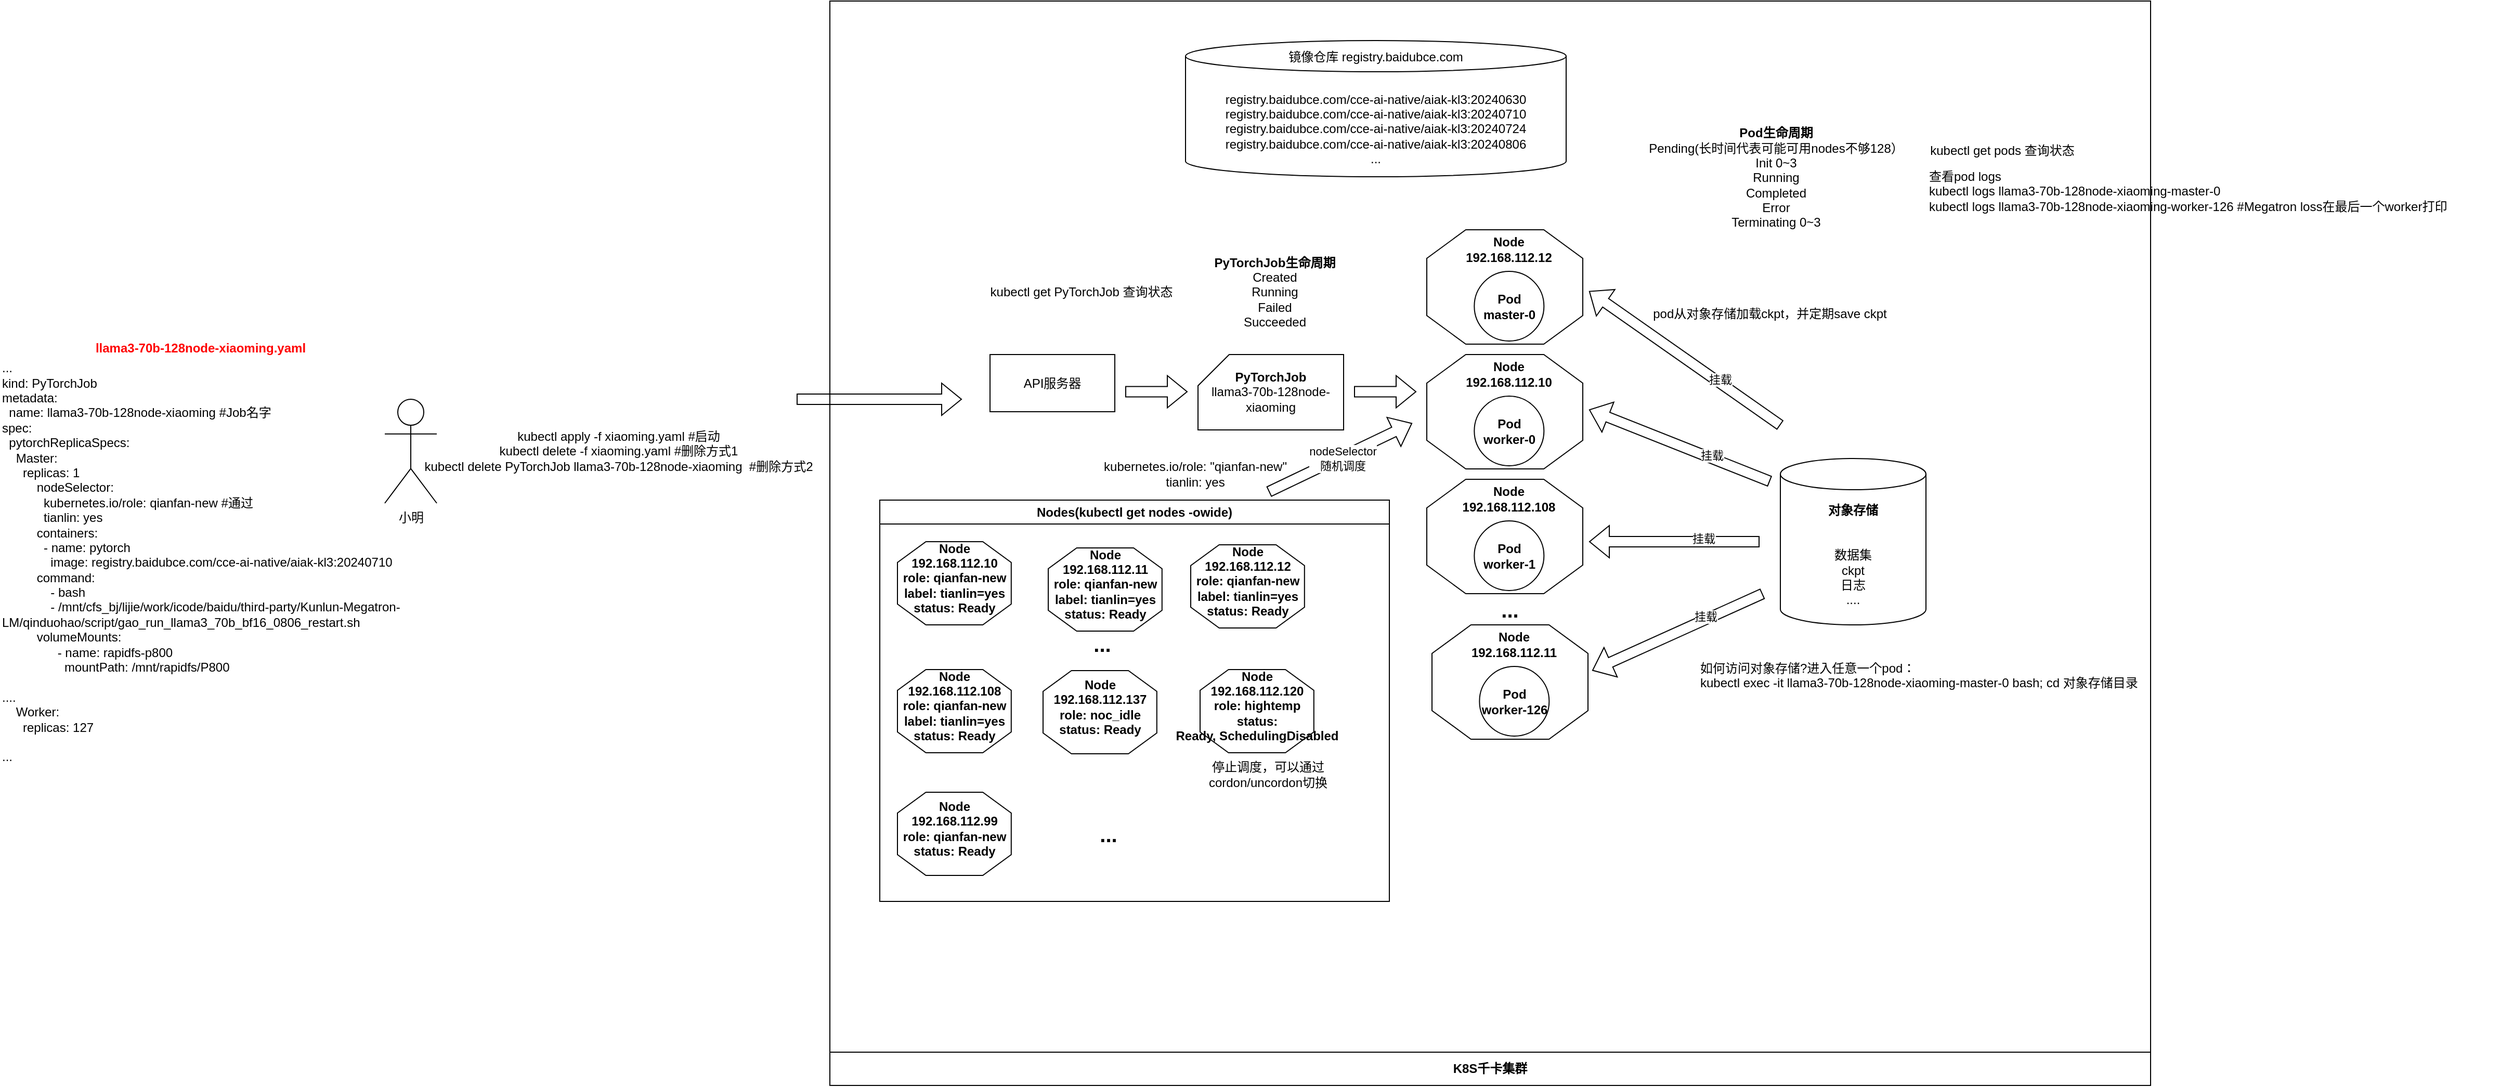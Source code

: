 <mxfile version="24.7.7">
  <diagram name="第 1 页" id="JENwh_ecXETzRXdGQSSy">
    <mxGraphModel dx="2555" dy="2012" grid="0" gridSize="10" guides="1" tooltips="1" connect="1" arrows="1" fold="1" page="1" pageScale="1" pageWidth="827" pageHeight="1169" math="0" shadow="0">
      <root>
        <mxCell id="0" />
        <mxCell id="1" parent="0" />
        <mxCell id="48Nk2eateA9YyvYsNSkh-6" value="&lt;div&gt;...&lt;/div&gt;&lt;div&gt;kind: PyTorchJob&lt;/div&gt;&lt;div&gt;metadata:&lt;br&gt;&lt;/div&gt;&lt;div&gt;&amp;nbsp;&amp;nbsp;name:&amp;nbsp;&lt;span style=&quot;text-align: center; background-color: initial;&quot;&gt;llama3-70b-128node-xiaoming #Job名字&lt;/span&gt;&lt;/div&gt;&lt;div&gt;spec:&lt;/div&gt;&lt;div&gt;&amp;nbsp; pytorchReplicaSpecs:&lt;/div&gt;&lt;div&gt;&amp;nbsp; &amp;nbsp; Master:&lt;/div&gt;&lt;div&gt;&amp;nbsp; &amp;nbsp; &amp;nbsp; replicas: 1&lt;/div&gt;&lt;div&gt;&amp;nbsp; &amp;nbsp; &amp;nbsp;&amp;nbsp;&lt;span style=&quot;background-color: initial;&quot;&gt;&amp;nbsp; &amp;nbsp; nodeSelector:&lt;/span&gt;&lt;/div&gt;&lt;div&gt;&amp;nbsp; &amp;nbsp; &amp;nbsp; &amp;nbsp; &amp;nbsp; &amp;nbsp; kubernetes.io/role: qianfan-new #通过&lt;/div&gt;&lt;div&gt;&lt;span style=&quot;white-space: pre;&quot;&gt;&#x9;&lt;/span&gt;&amp;nbsp; &amp;nbsp;&amp;nbsp;&lt;span style=&quot;text-align: center; background-color: initial;&quot;&gt;tianlin: yes&lt;/span&gt;&lt;br&gt;&lt;/div&gt;&lt;div&gt;&amp;nbsp; &amp;nbsp; &amp;nbsp; &amp;nbsp; &amp;nbsp;&amp;nbsp;&lt;span style=&quot;background-color: initial;&quot;&gt;containers:&lt;/span&gt;&lt;/div&gt;&lt;div&gt;&amp;nbsp; &amp;nbsp; &amp;nbsp; &amp;nbsp; &amp;nbsp; &amp;nbsp; - name: pytorch&lt;/div&gt;&lt;div&gt;&amp;nbsp; &amp;nbsp; &amp;nbsp; &amp;nbsp; &amp;nbsp; &amp;nbsp; &amp;nbsp; image: registry.baidubce.com/cce-ai-native/aiak-kl3:20240710&lt;/div&gt;&lt;div&gt;&lt;div&gt;&amp;nbsp; &amp;nbsp; &amp;nbsp; &amp;nbsp; &amp;nbsp; command:&lt;/div&gt;&lt;div&gt;&amp;nbsp; &amp;nbsp; &amp;nbsp; &amp;nbsp; &amp;nbsp; &amp;nbsp; &amp;nbsp; - bash&lt;/div&gt;&lt;div&gt;&amp;nbsp; &amp;nbsp; &amp;nbsp; &amp;nbsp; &amp;nbsp; &amp;nbsp; &amp;nbsp; - /mnt/cfs_bj/lijie/work/icode/baidu/third-party/Kunlun-Megatron-LM/qinduohao/script/gao_run_llama3_70b_bf16_0806_restart.sh&lt;/div&gt;&lt;/div&gt;&lt;div&gt;&lt;div&gt;&amp;nbsp; &amp;nbsp; &amp;nbsp; &amp;nbsp; &amp;nbsp; volumeMounts:&lt;/div&gt;&lt;div&gt;&amp;nbsp; &amp;nbsp; &amp;nbsp; &amp;nbsp; &amp;nbsp; &amp;nbsp; &amp;nbsp; &amp;nbsp; - name: rapidfs-p800&lt;/div&gt;&lt;div&gt;&amp;nbsp; &amp;nbsp; &amp;nbsp; &amp;nbsp; &amp;nbsp; &amp;nbsp; &amp;nbsp; &amp;nbsp; &amp;nbsp; mountPath: /mnt/rapidfs/P800&lt;/div&gt;&lt;/div&gt;&lt;div&gt;&lt;br&gt;&lt;/div&gt;&lt;div&gt;....&lt;/div&gt;&lt;div&gt;&lt;div&gt;&amp;nbsp; &amp;nbsp; Worker:&lt;/div&gt;&lt;div&gt;&amp;nbsp; &amp;nbsp; &amp;nbsp; replicas: 127&lt;/div&gt;&lt;div&gt;&amp;nbsp; &amp;nbsp; &amp;nbsp;&amp;nbsp;&lt;/div&gt;&lt;/div&gt;&lt;div&gt;...&lt;/div&gt;" style="text;html=1;align=left;verticalAlign=middle;whiteSpace=wrap;rounded=0;" parent="1" vertex="1">
          <mxGeometry x="-440" y="22" width="440" height="410" as="geometry" />
        </mxCell>
        <mxCell id="48Nk2eateA9YyvYsNSkh-7" value="llama3-70b-128node-xiaoming.yaml" style="text;html=1;align=center;verticalAlign=middle;whiteSpace=wrap;rounded=0;fontColor=#FF0303;fontStyle=1" parent="1" vertex="1">
          <mxGeometry x="-362" y="6" width="230" height="30" as="geometry" />
        </mxCell>
        <mxCell id="48Nk2eateA9YyvYsNSkh-9" value="kubectl apply -f xiaoming.yaml #启动&lt;div&gt;kubectl delete -f xiaoming.yaml #删除方式1&lt;/div&gt;&lt;div&gt;kubectl delete PyTorchJob&amp;nbsp;&lt;span style=&quot;background-color: initial;&quot;&gt;llama3-70b-128node-xiaoming&lt;/span&gt;&lt;span style=&quot;background-color: initial;&quot;&gt;&amp;nbsp;&amp;nbsp;#删除方式2&lt;/span&gt;&lt;/div&gt;" style="text;html=1;align=center;verticalAlign=middle;whiteSpace=wrap;rounded=0;" parent="1" vertex="1">
          <mxGeometry x="-40" y="110" width="390" height="20" as="geometry" />
        </mxCell>
        <mxCell id="48Nk2eateA9YyvYsNSkh-10" value="K8S千卡集群" style="swimlane;whiteSpace=wrap;html=1;direction=west;startSize=32;" parent="1" vertex="1">
          <mxGeometry x="358" y="-313" width="1270" height="1043" as="geometry" />
        </mxCell>
        <mxCell id="48Nk2eateA9YyvYsNSkh-80" value="如何访问对象存储?进入任意一个pod：&#xa;kubectl exec -it llama3-70b-128node-xiaoming-master-0 bash; cd 对象存储目录" style="text;whiteSpace=wrap;" parent="48Nk2eateA9YyvYsNSkh-10" vertex="1">
          <mxGeometry x="835" y="628" width="550" height="30" as="geometry" />
        </mxCell>
        <mxCell id="48Nk2eateA9YyvYsNSkh-48" value="" style="group" parent="48Nk2eateA9YyvYsNSkh-10" vertex="1" connectable="0">
          <mxGeometry x="574" y="220" width="150" height="110" as="geometry" />
        </mxCell>
        <mxCell id="48Nk2eateA9YyvYsNSkh-49" value="" style="verticalLabelPosition=bottom;verticalAlign=top;html=1;shape=mxgraph.basic.polygon;polyCoords=[[0.25,0],[0.75,0],[1,0.25],[1,0.75],[0.75,1],[0.25,1],[0,0.75],[0,0.25]];polyline=0;" parent="48Nk2eateA9YyvYsNSkh-48" vertex="1">
          <mxGeometry width="150" height="110.0" as="geometry" />
        </mxCell>
        <mxCell id="48Nk2eateA9YyvYsNSkh-50" value="Node&lt;div&gt;192.168.112.12&lt;/div&gt;&lt;div&gt;&lt;br&gt;&lt;/div&gt;&lt;div&gt;&lt;br&gt;&lt;/div&gt;&lt;div&gt;&lt;br&gt;&lt;/div&gt;&lt;div&gt;&lt;br&gt;&lt;/div&gt;&lt;div&gt;&lt;br&gt;&lt;/div&gt;" style="text;html=1;align=center;verticalAlign=middle;whiteSpace=wrap;rounded=0;fontStyle=1" parent="48Nk2eateA9YyvYsNSkh-48" vertex="1">
          <mxGeometry x="25" y="22" width="108.333" height="66" as="geometry" />
        </mxCell>
        <mxCell id="48Nk2eateA9YyvYsNSkh-15" value="&lt;b&gt;Pod&lt;/b&gt;&lt;div&gt;&lt;b&gt;master-0&lt;/b&gt;&lt;/div&gt;" style="ellipse;whiteSpace=wrap;html=1;aspect=fixed;" parent="48Nk2eateA9YyvYsNSkh-48" vertex="1">
          <mxGeometry x="45.67" y="40" width="67" height="67" as="geometry" />
        </mxCell>
        <mxCell id="48Nk2eateA9YyvYsNSkh-12" value="API服务器" style="rounded=0;whiteSpace=wrap;html=1;" parent="48Nk2eateA9YyvYsNSkh-10" vertex="1">
          <mxGeometry x="154" y="340" width="120" height="55" as="geometry" />
        </mxCell>
        <mxCell id="48Nk2eateA9YyvYsNSkh-13" value="&lt;b&gt;PyTorchJob&lt;/b&gt;&lt;div&gt;llama3-70b-128node-xiaoming&lt;br&gt;&lt;/div&gt;" style="shape=card;whiteSpace=wrap;html=1;" parent="48Nk2eateA9YyvYsNSkh-10" vertex="1">
          <mxGeometry x="354" y="340" width="140" height="72.5" as="geometry" />
        </mxCell>
        <mxCell id="48Nk2eateA9YyvYsNSkh-23" value="..." style="text;html=1;align=center;verticalAlign=middle;whiteSpace=wrap;rounded=0;fontSize=20;fontStyle=1" parent="48Nk2eateA9YyvYsNSkh-10" vertex="1">
          <mxGeometry x="624" y="570" width="60" height="30" as="geometry" />
        </mxCell>
        <mxCell id="48Nk2eateA9YyvYsNSkh-38" value="Nodes(kubectl get nodes -owide)" style="swimlane;whiteSpace=wrap;html=1;" parent="48Nk2eateA9YyvYsNSkh-10" vertex="1">
          <mxGeometry x="48" y="480" width="490" height="386" as="geometry" />
        </mxCell>
        <mxCell id="LwYmsq861Xcj32AT4gmF-25" value="" style="group" vertex="1" connectable="0" parent="48Nk2eateA9YyvYsNSkh-38">
          <mxGeometry x="17" y="40" width="182" height="80" as="geometry" />
        </mxCell>
        <mxCell id="LwYmsq861Xcj32AT4gmF-26" value="" style="verticalLabelPosition=bottom;verticalAlign=top;html=1;shape=mxgraph.basic.polygon;polyCoords=[[0.25,0],[0.75,0],[1,0.25],[1,0.75],[0.75,1],[0.25,1],[0,0.75],[0,0.25]];polyline=0;" vertex="1" parent="LwYmsq861Xcj32AT4gmF-25">
          <mxGeometry width="109.399" height="80" as="geometry" />
        </mxCell>
        <mxCell id="LwYmsq861Xcj32AT4gmF-27" value="Node&lt;div&gt;192.168.112.10&lt;/div&gt;&lt;div&gt;role: qianfan-new&lt;/div&gt;&lt;div&gt;label: tianlin=yes&lt;br&gt;&lt;/div&gt;&lt;div&gt;status: Ready&lt;/div&gt;" style="text;html=1;align=center;verticalAlign=middle;whiteSpace=wrap;rounded=0;fontStyle=1" vertex="1" parent="LwYmsq861Xcj32AT4gmF-25">
          <mxGeometry x="-24.406" y="16" width="158.211" height="37.47" as="geometry" />
        </mxCell>
        <mxCell id="LwYmsq861Xcj32AT4gmF-39" value="" style="group" vertex="1" connectable="0" parent="48Nk2eateA9YyvYsNSkh-38">
          <mxGeometry x="299" y="43" width="182" height="80" as="geometry" />
        </mxCell>
        <mxCell id="LwYmsq861Xcj32AT4gmF-40" value="" style="verticalLabelPosition=bottom;verticalAlign=top;html=1;shape=mxgraph.basic.polygon;polyCoords=[[0.25,0],[0.75,0],[1,0.25],[1,0.75],[0.75,1],[0.25,1],[0,0.75],[0,0.25]];polyline=0;" vertex="1" parent="LwYmsq861Xcj32AT4gmF-39">
          <mxGeometry width="109.399" height="80" as="geometry" />
        </mxCell>
        <mxCell id="LwYmsq861Xcj32AT4gmF-41" value="Node&lt;div&gt;192.168.112.12&lt;/div&gt;&lt;div&gt;role: qianfan-new&lt;/div&gt;&lt;div&gt;label: tianlin=yes&lt;br&gt;&lt;/div&gt;&lt;div&gt;status: Ready&lt;/div&gt;" style="text;html=1;align=center;verticalAlign=middle;whiteSpace=wrap;rounded=0;fontStyle=1" vertex="1" parent="LwYmsq861Xcj32AT4gmF-39">
          <mxGeometry x="-24.406" y="16" width="158.211" height="37.47" as="geometry" />
        </mxCell>
        <mxCell id="LwYmsq861Xcj32AT4gmF-42" value="" style="group" vertex="1" connectable="0" parent="48Nk2eateA9YyvYsNSkh-38">
          <mxGeometry x="17" y="163" width="182" height="80" as="geometry" />
        </mxCell>
        <mxCell id="LwYmsq861Xcj32AT4gmF-43" value="" style="verticalLabelPosition=bottom;verticalAlign=top;html=1;shape=mxgraph.basic.polygon;polyCoords=[[0.25,0],[0.75,0],[1,0.25],[1,0.75],[0.75,1],[0.25,1],[0,0.75],[0,0.25]];polyline=0;" vertex="1" parent="LwYmsq861Xcj32AT4gmF-42">
          <mxGeometry width="109.399" height="80" as="geometry" />
        </mxCell>
        <mxCell id="LwYmsq861Xcj32AT4gmF-44" value="Node&lt;div&gt;192.168.112.108&lt;/div&gt;&lt;div&gt;role: qianfan-new&lt;/div&gt;&lt;div&gt;label: tianlin=yes&lt;br&gt;&lt;/div&gt;&lt;div&gt;status: Ready&lt;/div&gt;" style="text;html=1;align=center;verticalAlign=middle;whiteSpace=wrap;rounded=0;fontStyle=1" vertex="1" parent="LwYmsq861Xcj32AT4gmF-42">
          <mxGeometry x="-24.406" y="16" width="158.211" height="37.47" as="geometry" />
        </mxCell>
        <mxCell id="LwYmsq861Xcj32AT4gmF-45" value="" style="group" vertex="1" connectable="0" parent="48Nk2eateA9YyvYsNSkh-38">
          <mxGeometry x="157" y="164" width="182" height="80" as="geometry" />
        </mxCell>
        <mxCell id="LwYmsq861Xcj32AT4gmF-46" value="" style="verticalLabelPosition=bottom;verticalAlign=top;html=1;shape=mxgraph.basic.polygon;polyCoords=[[0.25,0],[0.75,0],[1,0.25],[1,0.75],[0.75,1],[0.25,1],[0,0.75],[0,0.25]];polyline=0;" vertex="1" parent="LwYmsq861Xcj32AT4gmF-45">
          <mxGeometry width="109.399" height="80" as="geometry" />
        </mxCell>
        <mxCell id="LwYmsq861Xcj32AT4gmF-47" value="Node&lt;div&gt;192.168.112.137&lt;/div&gt;&lt;div&gt;role: noc_idle&lt;/div&gt;&lt;div&gt;status: Ready&lt;/div&gt;" style="text;html=1;align=center;verticalAlign=middle;whiteSpace=wrap;rounded=0;fontStyle=1" vertex="1" parent="LwYmsq861Xcj32AT4gmF-45">
          <mxGeometry x="-24.406" y="16" width="158.211" height="37.47" as="geometry" />
        </mxCell>
        <mxCell id="LwYmsq861Xcj32AT4gmF-48" value="" style="group" vertex="1" connectable="0" parent="48Nk2eateA9YyvYsNSkh-38">
          <mxGeometry x="308" y="163" width="182" height="80" as="geometry" />
        </mxCell>
        <mxCell id="LwYmsq861Xcj32AT4gmF-49" value="" style="verticalLabelPosition=bottom;verticalAlign=top;html=1;shape=mxgraph.basic.polygon;polyCoords=[[0.25,0],[0.75,0],[1,0.25],[1,0.75],[0.75,1],[0.25,1],[0,0.75],[0,0.25]];polyline=0;" vertex="1" parent="LwYmsq861Xcj32AT4gmF-48">
          <mxGeometry width="109.399" height="80" as="geometry" />
        </mxCell>
        <mxCell id="LwYmsq861Xcj32AT4gmF-50" value="Node&lt;div&gt;192.168.112.120&lt;/div&gt;&lt;div&gt;role:&amp;nbsp;hightemp&lt;/div&gt;&lt;div&gt;status: Ready,&amp;nbsp;SchedulingDisabled&lt;/div&gt;" style="text;html=1;align=center;verticalAlign=middle;whiteSpace=wrap;rounded=0;fontStyle=1" vertex="1" parent="LwYmsq861Xcj32AT4gmF-48">
          <mxGeometry x="-24.406" y="16" width="158.211" height="37.47" as="geometry" />
        </mxCell>
        <mxCell id="48Nk2eateA9YyvYsNSkh-35" value="..." style="text;html=1;align=center;verticalAlign=middle;whiteSpace=wrap;rounded=0;fontSize=20;fontStyle=1" parent="48Nk2eateA9YyvYsNSkh-38" vertex="1">
          <mxGeometry x="184" y="123" width="60" height="30" as="geometry" />
        </mxCell>
        <mxCell id="LwYmsq861Xcj32AT4gmF-51" value="..." style="text;html=1;align=center;verticalAlign=middle;whiteSpace=wrap;rounded=0;fontSize=20;fontStyle=1" vertex="1" parent="48Nk2eateA9YyvYsNSkh-38">
          <mxGeometry x="190" y="306" width="60" height="30" as="geometry" />
        </mxCell>
        <mxCell id="LwYmsq861Xcj32AT4gmF-54" value="停止调度，可以通过cordon/uncordon切换" style="text;html=1;align=center;verticalAlign=middle;whiteSpace=wrap;rounded=0;" vertex="1" parent="48Nk2eateA9YyvYsNSkh-38">
          <mxGeometry x="304" y="250" width="139" height="28" as="geometry" />
        </mxCell>
        <mxCell id="LwYmsq861Xcj32AT4gmF-56" value="" style="group" vertex="1" connectable="0" parent="48Nk2eateA9YyvYsNSkh-38">
          <mxGeometry x="17" y="281" width="182" height="80" as="geometry" />
        </mxCell>
        <mxCell id="LwYmsq861Xcj32AT4gmF-57" value="" style="verticalLabelPosition=bottom;verticalAlign=top;html=1;shape=mxgraph.basic.polygon;polyCoords=[[0.25,0],[0.75,0],[1,0.25],[1,0.75],[0.75,1],[0.25,1],[0,0.75],[0,0.25]];polyline=0;" vertex="1" parent="LwYmsq861Xcj32AT4gmF-56">
          <mxGeometry width="109.399" height="80" as="geometry" />
        </mxCell>
        <mxCell id="LwYmsq861Xcj32AT4gmF-58" value="Node&lt;div&gt;192.168.112.99&lt;/div&gt;&lt;div&gt;role: qianfan-new&lt;/div&gt;&lt;div&gt;status: Ready&lt;/div&gt;" style="text;html=1;align=center;verticalAlign=middle;whiteSpace=wrap;rounded=0;fontStyle=1" vertex="1" parent="LwYmsq861Xcj32AT4gmF-56">
          <mxGeometry x="-24.406" y="16" width="158.211" height="37.47" as="geometry" />
        </mxCell>
        <mxCell id="LwYmsq861Xcj32AT4gmF-36" value="" style="group" vertex="1" connectable="0" parent="48Nk2eateA9YyvYsNSkh-38">
          <mxGeometry x="162" y="46" width="182" height="80" as="geometry" />
        </mxCell>
        <mxCell id="LwYmsq861Xcj32AT4gmF-37" value="" style="verticalLabelPosition=bottom;verticalAlign=top;html=1;shape=mxgraph.basic.polygon;polyCoords=[[0.25,0],[0.75,0],[1,0.25],[1,0.75],[0.75,1],[0.25,1],[0,0.75],[0,0.25]];polyline=0;" vertex="1" parent="LwYmsq861Xcj32AT4gmF-36">
          <mxGeometry width="109.399" height="80" as="geometry" />
        </mxCell>
        <mxCell id="LwYmsq861Xcj32AT4gmF-38" value="Node&lt;div&gt;192.168.112.11&lt;/div&gt;&lt;div&gt;role: qianfan-new&lt;/div&gt;&lt;div&gt;label: tianlin=yes&lt;/div&gt;&lt;div&gt;status: Ready&lt;/div&gt;" style="text;html=1;align=center;verticalAlign=middle;whiteSpace=wrap;rounded=0;fontStyle=1" vertex="1" parent="LwYmsq861Xcj32AT4gmF-36">
          <mxGeometry x="-24.406" y="16" width="158.211" height="37.47" as="geometry" />
        </mxCell>
        <mxCell id="48Nk2eateA9YyvYsNSkh-39" value="" style="shape=flexArrow;endArrow=classic;html=1;rounded=0;" parent="48Nk2eateA9YyvYsNSkh-38" edge="1">
          <mxGeometry width="50" height="50" relative="1" as="geometry">
            <mxPoint x="374" y="-8" as="sourcePoint" />
            <mxPoint x="512" y="-74" as="targetPoint" />
          </mxGeometry>
        </mxCell>
        <mxCell id="48Nk2eateA9YyvYsNSkh-40" value="nodeSelector&lt;div&gt;随机调度&lt;/div&gt;" style="edgeLabel;html=1;align=center;verticalAlign=middle;resizable=0;points=[];" parent="48Nk2eateA9YyvYsNSkh-39" vertex="1" connectable="0">
          <mxGeometry x="0.015" y="-1" relative="1" as="geometry">
            <mxPoint as="offset" />
          </mxGeometry>
        </mxCell>
        <mxCell id="48Nk2eateA9YyvYsNSkh-52" value="" style="group" parent="48Nk2eateA9YyvYsNSkh-10" vertex="1" connectable="0">
          <mxGeometry x="574" y="340" width="150" height="110" as="geometry" />
        </mxCell>
        <mxCell id="48Nk2eateA9YyvYsNSkh-53" value="" style="verticalLabelPosition=bottom;verticalAlign=top;html=1;shape=mxgraph.basic.polygon;polyCoords=[[0.25,0],[0.75,0],[1,0.25],[1,0.75],[0.75,1],[0.25,1],[0,0.75],[0,0.25]];polyline=0;" parent="48Nk2eateA9YyvYsNSkh-52" vertex="1">
          <mxGeometry width="150" height="110.0" as="geometry" />
        </mxCell>
        <mxCell id="48Nk2eateA9YyvYsNSkh-54" value="Node&lt;div&gt;192.168.112.10&lt;/div&gt;&lt;div&gt;&lt;br&gt;&lt;/div&gt;&lt;div&gt;&lt;br&gt;&lt;/div&gt;&lt;div&gt;&lt;br&gt;&lt;/div&gt;&lt;div&gt;&lt;br&gt;&lt;/div&gt;&lt;div&gt;&lt;br&gt;&lt;/div&gt;" style="text;html=1;align=center;verticalAlign=middle;whiteSpace=wrap;rounded=0;fontStyle=1" parent="48Nk2eateA9YyvYsNSkh-52" vertex="1">
          <mxGeometry x="25" y="22" width="108.333" height="66" as="geometry" />
        </mxCell>
        <mxCell id="48Nk2eateA9YyvYsNSkh-55" value="&lt;b&gt;Pod&lt;/b&gt;&lt;div&gt;&lt;b&gt;worker-0&lt;/b&gt;&lt;/div&gt;" style="ellipse;whiteSpace=wrap;html=1;aspect=fixed;" parent="48Nk2eateA9YyvYsNSkh-52" vertex="1">
          <mxGeometry x="45.67" y="40" width="67" height="67" as="geometry" />
        </mxCell>
        <mxCell id="48Nk2eateA9YyvYsNSkh-56" value="" style="group" parent="48Nk2eateA9YyvYsNSkh-10" vertex="1" connectable="0">
          <mxGeometry x="574" y="460" width="150" height="110" as="geometry" />
        </mxCell>
        <mxCell id="48Nk2eateA9YyvYsNSkh-57" value="" style="verticalLabelPosition=bottom;verticalAlign=top;html=1;shape=mxgraph.basic.polygon;polyCoords=[[0.25,0],[0.75,0],[1,0.25],[1,0.75],[0.75,1],[0.25,1],[0,0.75],[0,0.25]];polyline=0;" parent="48Nk2eateA9YyvYsNSkh-56" vertex="1">
          <mxGeometry width="150" height="110.0" as="geometry" />
        </mxCell>
        <mxCell id="48Nk2eateA9YyvYsNSkh-58" value="Node&lt;div&gt;192.168.112.108&lt;/div&gt;&lt;div&gt;&lt;br&gt;&lt;/div&gt;&lt;div&gt;&lt;br&gt;&lt;/div&gt;&lt;div&gt;&lt;br&gt;&lt;/div&gt;&lt;div&gt;&lt;br&gt;&lt;/div&gt;&lt;div&gt;&lt;br&gt;&lt;/div&gt;" style="text;html=1;align=center;verticalAlign=middle;whiteSpace=wrap;rounded=0;fontStyle=1" parent="48Nk2eateA9YyvYsNSkh-56" vertex="1">
          <mxGeometry x="25" y="22" width="108.333" height="66" as="geometry" />
        </mxCell>
        <mxCell id="48Nk2eateA9YyvYsNSkh-59" value="&lt;b&gt;Pod&lt;/b&gt;&lt;div&gt;&lt;b&gt;worker-1&lt;/b&gt;&lt;/div&gt;" style="ellipse;whiteSpace=wrap;html=1;aspect=fixed;" parent="48Nk2eateA9YyvYsNSkh-56" vertex="1">
          <mxGeometry x="45.67" y="40" width="67" height="67" as="geometry" />
        </mxCell>
        <mxCell id="48Nk2eateA9YyvYsNSkh-60" value="" style="group" parent="48Nk2eateA9YyvYsNSkh-10" vertex="1" connectable="0">
          <mxGeometry x="579" y="600" width="150" height="110" as="geometry" />
        </mxCell>
        <mxCell id="48Nk2eateA9YyvYsNSkh-61" value="" style="verticalLabelPosition=bottom;verticalAlign=top;html=1;shape=mxgraph.basic.polygon;polyCoords=[[0.25,0],[0.75,0],[1,0.25],[1,0.75],[0.75,1],[0.25,1],[0,0.75],[0,0.25]];polyline=0;" parent="48Nk2eateA9YyvYsNSkh-60" vertex="1">
          <mxGeometry width="150" height="110.0" as="geometry" />
        </mxCell>
        <mxCell id="48Nk2eateA9YyvYsNSkh-62" value="Node&lt;div&gt;192.168.112.11&lt;/div&gt;&lt;div&gt;&lt;br&gt;&lt;/div&gt;&lt;div&gt;&lt;br&gt;&lt;/div&gt;&lt;div&gt;&lt;br&gt;&lt;/div&gt;&lt;div&gt;&lt;br&gt;&lt;/div&gt;&lt;div&gt;&lt;br&gt;&lt;/div&gt;" style="text;html=1;align=center;verticalAlign=middle;whiteSpace=wrap;rounded=0;fontStyle=1" parent="48Nk2eateA9YyvYsNSkh-60" vertex="1">
          <mxGeometry x="25" y="22" width="108.333" height="66" as="geometry" />
        </mxCell>
        <mxCell id="48Nk2eateA9YyvYsNSkh-63" value="&lt;b&gt;Pod&lt;/b&gt;&lt;div&gt;&lt;b&gt;worker-126&lt;/b&gt;&lt;/div&gt;" style="ellipse;whiteSpace=wrap;html=1;aspect=fixed;" parent="48Nk2eateA9YyvYsNSkh-60" vertex="1">
          <mxGeometry x="45.67" y="40" width="67" height="67" as="geometry" />
        </mxCell>
        <mxCell id="48Nk2eateA9YyvYsNSkh-65" value="&lt;b&gt;对象存储&lt;/b&gt;&lt;div&gt;&lt;br&gt;&lt;/div&gt;&lt;div&gt;&lt;br&gt;&lt;div&gt;数据集&lt;/div&gt;&lt;div&gt;ckpt&lt;/div&gt;&lt;div&gt;日志&lt;/div&gt;&lt;div&gt;....&lt;/div&gt;&lt;/div&gt;" style="shape=cylinder3;whiteSpace=wrap;html=1;boundedLbl=1;backgroundOutline=1;size=15;" parent="48Nk2eateA9YyvYsNSkh-10" vertex="1">
          <mxGeometry x="914" y="440" width="140" height="160" as="geometry" />
        </mxCell>
        <mxCell id="48Nk2eateA9YyvYsNSkh-66" value="" style="shape=flexArrow;endArrow=classic;html=1;rounded=0;" parent="48Nk2eateA9YyvYsNSkh-10" edge="1">
          <mxGeometry width="50" height="50" relative="1" as="geometry">
            <mxPoint x="894" y="520" as="sourcePoint" />
            <mxPoint x="730" y="520" as="targetPoint" />
          </mxGeometry>
        </mxCell>
        <mxCell id="48Nk2eateA9YyvYsNSkh-67" value="挂载" style="edgeLabel;html=1;align=center;verticalAlign=middle;resizable=0;points=[];" parent="48Nk2eateA9YyvYsNSkh-66" vertex="1" connectable="0">
          <mxGeometry x="-0.344" y="-3" relative="1" as="geometry">
            <mxPoint as="offset" />
          </mxGeometry>
        </mxCell>
        <mxCell id="48Nk2eateA9YyvYsNSkh-68" value="&lt;b&gt;Pod生命周期&lt;/b&gt;&lt;div&gt;&lt;div&gt;Pending(长时间代表可能可用nodes不够128）&lt;/div&gt;&lt;div&gt;&lt;div&gt;Init 0~3&lt;/div&gt;&lt;div&gt;&lt;span style=&quot;background-color: initial;&quot;&gt;Running&lt;/span&gt;&lt;br&gt;&lt;/div&gt;&lt;div&gt;Completed&lt;/div&gt;&lt;div&gt;Error&lt;/div&gt;&lt;div&gt;Terminating 0~3&lt;/div&gt;&lt;/div&gt;&lt;/div&gt;" style="text;html=1;align=center;verticalAlign=middle;whiteSpace=wrap;rounded=0;" parent="48Nk2eateA9YyvYsNSkh-10" vertex="1">
          <mxGeometry x="780" y="120" width="260" height="100" as="geometry" />
        </mxCell>
        <mxCell id="48Nk2eateA9YyvYsNSkh-69" value="&lt;b&gt;PyTorchJob生命周期&lt;/b&gt;&lt;div&gt;&lt;div&gt;Created&lt;/div&gt;&lt;div&gt;Running&lt;/div&gt;&lt;div&gt;Failed&lt;/div&gt;&lt;div&gt;Succeeded&lt;/div&gt;&lt;/div&gt;" style="text;html=1;align=center;verticalAlign=middle;whiteSpace=wrap;rounded=0;" parent="48Nk2eateA9YyvYsNSkh-10" vertex="1">
          <mxGeometry x="364" y="230" width="128" height="100" as="geometry" />
        </mxCell>
        <mxCell id="48Nk2eateA9YyvYsNSkh-89" value="" style="shape=flexArrow;endArrow=classic;html=1;rounded=0;" parent="48Nk2eateA9YyvYsNSkh-10" edge="1">
          <mxGeometry width="50" height="50" relative="1" as="geometry">
            <mxPoint x="284" y="375.75" as="sourcePoint" />
            <mxPoint x="344" y="375.75" as="targetPoint" />
          </mxGeometry>
        </mxCell>
        <mxCell id="48Nk2eateA9YyvYsNSkh-91" value="" style="shape=flexArrow;endArrow=classic;html=1;rounded=0;" parent="48Nk2eateA9YyvYsNSkh-10" edge="1">
          <mxGeometry width="50" height="50" relative="1" as="geometry">
            <mxPoint x="504" y="375.75" as="sourcePoint" />
            <mxPoint x="564" y="375.75" as="targetPoint" />
          </mxGeometry>
        </mxCell>
        <mxCell id="48Nk2eateA9YyvYsNSkh-87" value="" style="shape=flexArrow;endArrow=classic;html=1;rounded=0;" parent="48Nk2eateA9YyvYsNSkh-10" edge="1">
          <mxGeometry width="50" height="50" relative="1" as="geometry">
            <mxPoint x="-32" y="383" as="sourcePoint" />
            <mxPoint x="127" y="383" as="targetPoint" />
          </mxGeometry>
        </mxCell>
        <mxCell id="LwYmsq861Xcj32AT4gmF-4" value="" style="group" vertex="1" connectable="0" parent="48Nk2eateA9YyvYsNSkh-10">
          <mxGeometry x="334" y="38" width="382" height="188" as="geometry" />
        </mxCell>
        <mxCell id="LwYmsq861Xcj32AT4gmF-2" value="" style="shape=cylinder3;whiteSpace=wrap;html=1;boundedLbl=1;backgroundOutline=1;size=15;" vertex="1" parent="LwYmsq861Xcj32AT4gmF-4">
          <mxGeometry x="8" width="366" height="131" as="geometry" />
        </mxCell>
        <mxCell id="LwYmsq861Xcj32AT4gmF-1" value="镜像仓库&amp;nbsp;registry.baidubce.com" style="text;html=1;align=center;verticalAlign=middle;whiteSpace=wrap;rounded=0;" vertex="1" parent="LwYmsq861Xcj32AT4gmF-4">
          <mxGeometry x="89" width="204" height="31" as="geometry" />
        </mxCell>
        <mxCell id="LwYmsq861Xcj32AT4gmF-3" value="&lt;div&gt;registry.baidubce.com/cce-ai-native/aiak-kl3:20240630&lt;br&gt;&lt;/div&gt;registry.baidubce.com/cce-ai-native/aiak-kl3:20240710&lt;div&gt;registry.baidubce.com/cce-ai-native/aiak-kl3:20240724&lt;br&gt;&lt;/div&gt;&lt;div&gt;registry.baidubce.com/cce-ai-native/aiak-kl3:20240806&lt;br&gt;&lt;/div&gt;&lt;div&gt;...&lt;/div&gt;" style="text;html=1;align=center;verticalAlign=middle;whiteSpace=wrap;rounded=0;" vertex="1" parent="LwYmsq861Xcj32AT4gmF-4">
          <mxGeometry y="25" width="382" height="120" as="geometry" />
        </mxCell>
        <mxCell id="LwYmsq861Xcj32AT4gmF-5" value="" style="shape=flexArrow;endArrow=classic;html=1;rounded=0;" edge="1" parent="48Nk2eateA9YyvYsNSkh-10">
          <mxGeometry width="50" height="50" relative="1" as="geometry">
            <mxPoint x="904" y="462" as="sourcePoint" />
            <mxPoint x="730" y="393" as="targetPoint" />
          </mxGeometry>
        </mxCell>
        <mxCell id="LwYmsq861Xcj32AT4gmF-6" value="挂载" style="edgeLabel;html=1;align=center;verticalAlign=middle;resizable=0;points=[];" vertex="1" connectable="0" parent="LwYmsq861Xcj32AT4gmF-5">
          <mxGeometry x="-0.344" y="-3" relative="1" as="geometry">
            <mxPoint as="offset" />
          </mxGeometry>
        </mxCell>
        <mxCell id="LwYmsq861Xcj32AT4gmF-7" value="" style="shape=flexArrow;endArrow=classic;html=1;rounded=0;" edge="1" parent="48Nk2eateA9YyvYsNSkh-10">
          <mxGeometry width="50" height="50" relative="1" as="geometry">
            <mxPoint x="914" y="408" as="sourcePoint" />
            <mxPoint x="730" y="279" as="targetPoint" />
          </mxGeometry>
        </mxCell>
        <mxCell id="LwYmsq861Xcj32AT4gmF-8" value="挂载" style="edgeLabel;html=1;align=center;verticalAlign=middle;resizable=0;points=[];" vertex="1" connectable="0" parent="LwYmsq861Xcj32AT4gmF-7">
          <mxGeometry x="-0.344" y="-3" relative="1" as="geometry">
            <mxPoint as="offset" />
          </mxGeometry>
        </mxCell>
        <mxCell id="LwYmsq861Xcj32AT4gmF-9" value="" style="shape=flexArrow;endArrow=classic;html=1;rounded=0;" edge="1" parent="48Nk2eateA9YyvYsNSkh-10">
          <mxGeometry width="50" height="50" relative="1" as="geometry">
            <mxPoint x="897" y="570" as="sourcePoint" />
            <mxPoint x="733" y="644" as="targetPoint" />
          </mxGeometry>
        </mxCell>
        <mxCell id="LwYmsq861Xcj32AT4gmF-10" value="挂载" style="edgeLabel;html=1;align=center;verticalAlign=middle;resizable=0;points=[];" vertex="1" connectable="0" parent="LwYmsq861Xcj32AT4gmF-9">
          <mxGeometry x="-0.344" y="-3" relative="1" as="geometry">
            <mxPoint as="offset" />
          </mxGeometry>
        </mxCell>
        <mxCell id="LwYmsq861Xcj32AT4gmF-53" value="kubernetes.io/role: &quot;qianfan-new&quot;&lt;div&gt;tianlin: yes&lt;/div&gt;" style="text;html=1;align=center;verticalAlign=middle;whiteSpace=wrap;rounded=0;" vertex="1" parent="48Nk2eateA9YyvYsNSkh-10">
          <mxGeometry x="258" y="443" width="187" height="23" as="geometry" />
        </mxCell>
        <mxCell id="48Nk2eateA9YyvYsNSkh-83" value="&lt;div&gt;kubectl get PyTorchJob 查询状态&lt;/div&gt;" style="text;html=1;align=center;verticalAlign=middle;whiteSpace=wrap;rounded=0;" parent="48Nk2eateA9YyvYsNSkh-10" vertex="1">
          <mxGeometry x="87" y="270" width="310" height="20" as="geometry" />
        </mxCell>
        <mxCell id="48Nk2eateA9YyvYsNSkh-85" value="&lt;div&gt;&lt;span style=&quot;background-color: initial;&quot;&gt;kubectl get pods 查询状态&lt;/span&gt;&lt;br&gt;&lt;/div&gt;" style="text;html=1;align=center;verticalAlign=middle;whiteSpace=wrap;rounded=0;" parent="48Nk2eateA9YyvYsNSkh-10" vertex="1">
          <mxGeometry x="1051" y="138" width="153" height="12" as="geometry" />
        </mxCell>
        <mxCell id="LwYmsq861Xcj32AT4gmF-65" value="pod从对象存储加载ckpt，并定期save ckpt" style="text;html=1;align=center;verticalAlign=middle;whiteSpace=wrap;rounded=0;" vertex="1" parent="48Nk2eateA9YyvYsNSkh-10">
          <mxGeometry x="784" y="281" width="240" height="39" as="geometry" />
        </mxCell>
        <mxCell id="48Nk2eateA9YyvYsNSkh-70" value="小明" style="shape=umlActor;verticalLabelPosition=bottom;verticalAlign=top;html=1;outlineConnect=0;" parent="1" vertex="1">
          <mxGeometry x="-70" y="70" width="50" height="100" as="geometry" />
        </mxCell>
        <mxCell id="48Nk2eateA9YyvYsNSkh-78" value="查看pod logs&#xa;kubectl logs llama3-70b-128node-xiaoming-master-0&#xa;kubectl logs llama3-70b-128node-xiaoming-worker-126 #Megatron loss在最后一个worker打印" style="text;whiteSpace=wrap;" parent="1" vertex="1">
          <mxGeometry x="1413" y="-158" width="550" height="40" as="geometry" />
        </mxCell>
      </root>
    </mxGraphModel>
  </diagram>
</mxfile>
